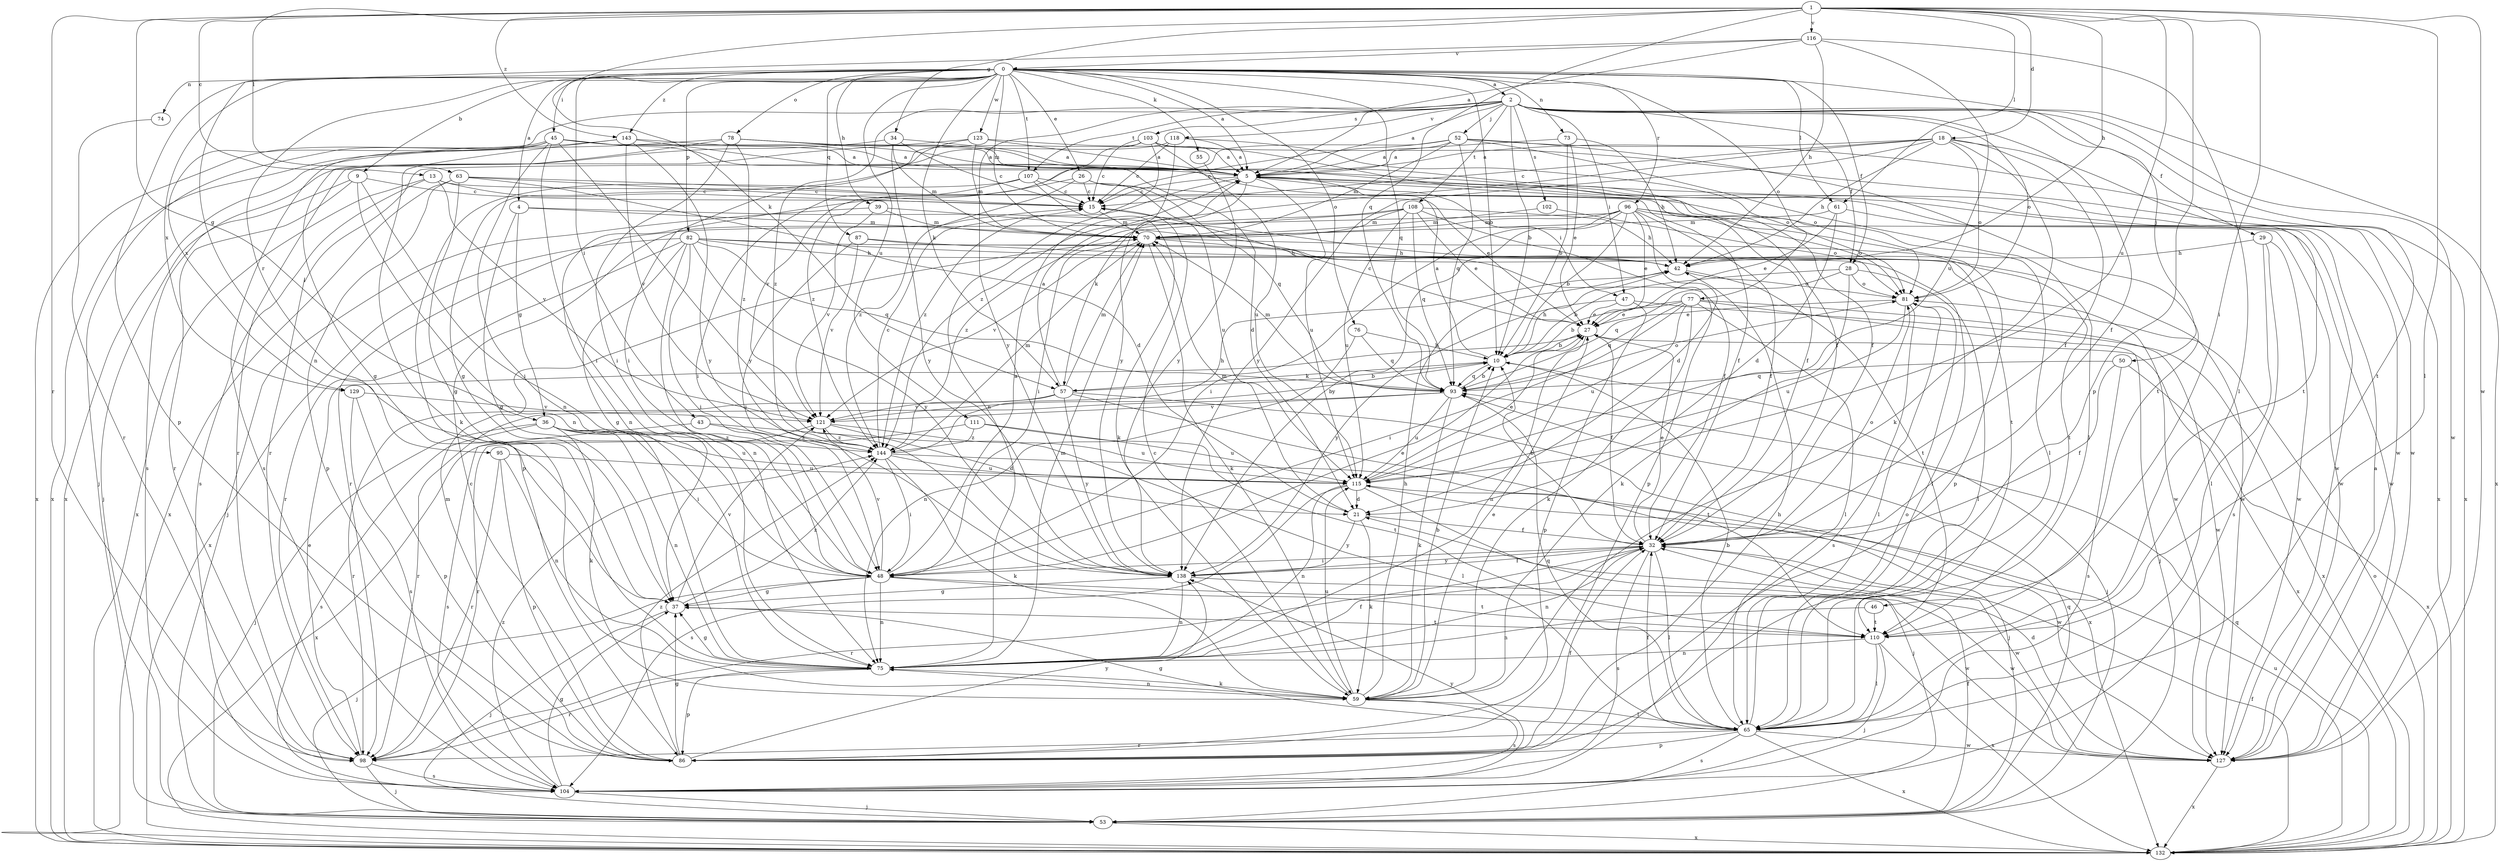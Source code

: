 strict digraph  {
0;
1;
2;
4;
5;
9;
10;
13;
15;
18;
21;
26;
27;
28;
29;
32;
34;
36;
37;
39;
42;
43;
45;
46;
47;
48;
50;
52;
53;
55;
57;
59;
61;
63;
65;
70;
73;
74;
75;
76;
77;
78;
81;
82;
86;
87;
93;
95;
96;
98;
102;
103;
104;
107;
108;
110;
111;
115;
116;
118;
121;
123;
127;
129;
132;
138;
143;
144;
0 -> 2  [label=a];
0 -> 4  [label=a];
0 -> 5  [label=a];
0 -> 9  [label=b];
0 -> 10  [label=b];
0 -> 26  [label=e];
0 -> 28  [label=f];
0 -> 39  [label=h];
0 -> 43  [label=i];
0 -> 45  [label=i];
0 -> 50  [label=j];
0 -> 55  [label=k];
0 -> 57  [label=k];
0 -> 61  [label=l];
0 -> 70  [label=m];
0 -> 73  [label=n];
0 -> 74  [label=n];
0 -> 76  [label=o];
0 -> 77  [label=o];
0 -> 78  [label=o];
0 -> 82  [label=p];
0 -> 86  [label=p];
0 -> 87  [label=q];
0 -> 93  [label=q];
0 -> 95  [label=r];
0 -> 96  [label=r];
0 -> 107  [label=t];
0 -> 111  [label=u];
0 -> 123  [label=w];
0 -> 129  [label=x];
0 -> 143  [label=z];
1 -> 13  [label=c];
1 -> 18  [label=d];
1 -> 34  [label=g];
1 -> 36  [label=g];
1 -> 42  [label=h];
1 -> 46  [label=i];
1 -> 57  [label=k];
1 -> 61  [label=l];
1 -> 63  [label=l];
1 -> 65  [label=l];
1 -> 86  [label=p];
1 -> 93  [label=q];
1 -> 98  [label=r];
1 -> 115  [label=u];
1 -> 116  [label=v];
1 -> 127  [label=w];
1 -> 143  [label=z];
2 -> 5  [label=a];
2 -> 10  [label=b];
2 -> 28  [label=f];
2 -> 29  [label=f];
2 -> 32  [label=f];
2 -> 47  [label=i];
2 -> 52  [label=j];
2 -> 81  [label=o];
2 -> 102  [label=s];
2 -> 103  [label=s];
2 -> 107  [label=t];
2 -> 108  [label=t];
2 -> 110  [label=t];
2 -> 118  [label=v];
2 -> 127  [label=w];
2 -> 129  [label=x];
2 -> 132  [label=x];
2 -> 138  [label=y];
2 -> 144  [label=z];
4 -> 36  [label=g];
4 -> 37  [label=g];
4 -> 70  [label=m];
4 -> 110  [label=t];
5 -> 15  [label=c];
5 -> 47  [label=i];
5 -> 57  [label=k];
5 -> 65  [label=l];
5 -> 115  [label=u];
5 -> 127  [label=w];
5 -> 144  [label=z];
9 -> 15  [label=c];
9 -> 48  [label=i];
9 -> 53  [label=j];
9 -> 75  [label=n];
9 -> 98  [label=r];
10 -> 5  [label=a];
10 -> 42  [label=h];
10 -> 53  [label=j];
10 -> 57  [label=k];
10 -> 93  [label=q];
13 -> 15  [label=c];
13 -> 32  [label=f];
13 -> 104  [label=s];
13 -> 121  [label=v];
13 -> 132  [label=x];
15 -> 70  [label=m];
18 -> 5  [label=a];
18 -> 15  [label=c];
18 -> 32  [label=f];
18 -> 42  [label=h];
18 -> 59  [label=k];
18 -> 81  [label=o];
18 -> 110  [label=t];
18 -> 138  [label=y];
18 -> 144  [label=z];
21 -> 32  [label=f];
21 -> 59  [label=k];
21 -> 70  [label=m];
21 -> 138  [label=y];
26 -> 15  [label=c];
26 -> 32  [label=f];
26 -> 75  [label=n];
26 -> 93  [label=q];
26 -> 144  [label=z];
27 -> 10  [label=b];
27 -> 15  [label=c];
27 -> 32  [label=f];
27 -> 75  [label=n];
27 -> 132  [label=x];
28 -> 10  [label=b];
28 -> 59  [label=k];
28 -> 65  [label=l];
28 -> 81  [label=o];
28 -> 93  [label=q];
29 -> 42  [label=h];
29 -> 65  [label=l];
29 -> 104  [label=s];
29 -> 127  [label=w];
32 -> 10  [label=b];
32 -> 27  [label=e];
32 -> 48  [label=i];
32 -> 65  [label=l];
32 -> 75  [label=n];
32 -> 81  [label=o];
32 -> 98  [label=r];
32 -> 104  [label=s];
32 -> 127  [label=w];
32 -> 138  [label=y];
34 -> 5  [label=a];
34 -> 15  [label=c];
34 -> 70  [label=m];
34 -> 104  [label=s];
34 -> 138  [label=y];
36 -> 48  [label=i];
36 -> 53  [label=j];
36 -> 59  [label=k];
36 -> 75  [label=n];
36 -> 104  [label=s];
36 -> 115  [label=u];
36 -> 144  [label=z];
37 -> 53  [label=j];
37 -> 110  [label=t];
37 -> 121  [label=v];
37 -> 144  [label=z];
39 -> 32  [label=f];
39 -> 53  [label=j];
39 -> 70  [label=m];
39 -> 121  [label=v];
42 -> 81  [label=o];
42 -> 110  [label=t];
43 -> 65  [label=l];
43 -> 104  [label=s];
43 -> 144  [label=z];
45 -> 5  [label=a];
45 -> 21  [label=d];
45 -> 48  [label=i];
45 -> 53  [label=j];
45 -> 75  [label=n];
45 -> 104  [label=s];
45 -> 127  [label=w];
45 -> 132  [label=x];
45 -> 138  [label=y];
46 -> 75  [label=n];
46 -> 110  [label=t];
47 -> 27  [label=e];
47 -> 86  [label=p];
47 -> 132  [label=x];
47 -> 138  [label=y];
48 -> 5  [label=a];
48 -> 27  [label=e];
48 -> 37  [label=g];
48 -> 53  [label=j];
48 -> 75  [label=n];
48 -> 110  [label=t];
48 -> 121  [label=v];
48 -> 127  [label=w];
50 -> 32  [label=f];
50 -> 93  [label=q];
50 -> 104  [label=s];
50 -> 132  [label=x];
52 -> 5  [label=a];
52 -> 15  [label=c];
52 -> 65  [label=l];
52 -> 70  [label=m];
52 -> 93  [label=q];
52 -> 110  [label=t];
52 -> 121  [label=v];
52 -> 132  [label=x];
53 -> 32  [label=f];
53 -> 93  [label=q];
53 -> 132  [label=x];
55 -> 138  [label=y];
57 -> 5  [label=a];
57 -> 10  [label=b];
57 -> 70  [label=m];
57 -> 98  [label=r];
57 -> 110  [label=t];
57 -> 121  [label=v];
57 -> 132  [label=x];
57 -> 138  [label=y];
59 -> 10  [label=b];
59 -> 15  [label=c];
59 -> 27  [label=e];
59 -> 42  [label=h];
59 -> 65  [label=l];
59 -> 75  [label=n];
59 -> 104  [label=s];
59 -> 115  [label=u];
61 -> 21  [label=d];
61 -> 27  [label=e];
61 -> 70  [label=m];
61 -> 127  [label=w];
63 -> 15  [label=c];
63 -> 21  [label=d];
63 -> 27  [label=e];
63 -> 37  [label=g];
63 -> 86  [label=p];
63 -> 132  [label=x];
65 -> 10  [label=b];
65 -> 32  [label=f];
65 -> 37  [label=g];
65 -> 81  [label=o];
65 -> 86  [label=p];
65 -> 93  [label=q];
65 -> 98  [label=r];
65 -> 104  [label=s];
65 -> 127  [label=w];
65 -> 132  [label=x];
70 -> 42  [label=h];
70 -> 59  [label=k];
70 -> 110  [label=t];
70 -> 121  [label=v];
73 -> 5  [label=a];
73 -> 10  [label=b];
73 -> 27  [label=e];
73 -> 42  [label=h];
74 -> 98  [label=r];
75 -> 32  [label=f];
75 -> 37  [label=g];
75 -> 59  [label=k];
75 -> 70  [label=m];
75 -> 86  [label=p];
75 -> 98  [label=r];
76 -> 10  [label=b];
76 -> 75  [label=n];
76 -> 93  [label=q];
77 -> 10  [label=b];
77 -> 27  [label=e];
77 -> 48  [label=i];
77 -> 53  [label=j];
77 -> 59  [label=k];
77 -> 65  [label=l];
77 -> 93  [label=q];
77 -> 115  [label=u];
77 -> 127  [label=w];
78 -> 5  [label=a];
78 -> 37  [label=g];
78 -> 48  [label=i];
78 -> 81  [label=o];
78 -> 127  [label=w];
78 -> 132  [label=x];
78 -> 144  [label=z];
81 -> 27  [label=e];
81 -> 65  [label=l];
81 -> 104  [label=s];
81 -> 115  [label=u];
82 -> 37  [label=g];
82 -> 42  [label=h];
82 -> 48  [label=i];
82 -> 65  [label=l];
82 -> 75  [label=n];
82 -> 93  [label=q];
82 -> 98  [label=r];
82 -> 127  [label=w];
82 -> 132  [label=x];
82 -> 138  [label=y];
86 -> 15  [label=c];
86 -> 32  [label=f];
86 -> 37  [label=g];
86 -> 42  [label=h];
86 -> 70  [label=m];
86 -> 138  [label=y];
86 -> 144  [label=z];
87 -> 42  [label=h];
87 -> 48  [label=i];
87 -> 121  [label=v];
87 -> 127  [label=w];
93 -> 10  [label=b];
93 -> 59  [label=k];
93 -> 70  [label=m];
93 -> 81  [label=o];
93 -> 98  [label=r];
93 -> 115  [label=u];
93 -> 121  [label=v];
95 -> 75  [label=n];
95 -> 86  [label=p];
95 -> 98  [label=r];
95 -> 115  [label=u];
96 -> 10  [label=b];
96 -> 21  [label=d];
96 -> 27  [label=e];
96 -> 32  [label=f];
96 -> 48  [label=i];
96 -> 70  [label=m];
96 -> 81  [label=o];
96 -> 86  [label=p];
96 -> 98  [label=r];
96 -> 127  [label=w];
96 -> 138  [label=y];
98 -> 27  [label=e];
98 -> 53  [label=j];
98 -> 104  [label=s];
102 -> 70  [label=m];
102 -> 81  [label=o];
103 -> 5  [label=a];
103 -> 15  [label=c];
103 -> 37  [label=g];
103 -> 75  [label=n];
103 -> 115  [label=u];
103 -> 132  [label=x];
103 -> 144  [label=z];
104 -> 37  [label=g];
104 -> 53  [label=j];
104 -> 138  [label=y];
104 -> 144  [label=z];
107 -> 15  [label=c];
107 -> 48  [label=i];
107 -> 59  [label=k];
107 -> 86  [label=p];
107 -> 115  [label=u];
108 -> 27  [label=e];
108 -> 42  [label=h];
108 -> 48  [label=i];
108 -> 70  [label=m];
108 -> 86  [label=p];
108 -> 93  [label=q];
108 -> 115  [label=u];
108 -> 144  [label=z];
110 -> 53  [label=j];
110 -> 65  [label=l];
110 -> 75  [label=n];
110 -> 132  [label=x];
111 -> 98  [label=r];
111 -> 110  [label=t];
111 -> 115  [label=u];
111 -> 144  [label=z];
115 -> 21  [label=d];
115 -> 27  [label=e];
115 -> 53  [label=j];
115 -> 75  [label=n];
115 -> 104  [label=s];
115 -> 127  [label=w];
116 -> 5  [label=a];
116 -> 42  [label=h];
116 -> 65  [label=l];
116 -> 75  [label=n];
116 -> 115  [label=u];
116 -> 0  [label=v];
118 -> 5  [label=a];
118 -> 15  [label=c];
118 -> 81  [label=o];
118 -> 98  [label=r];
118 -> 138  [label=y];
121 -> 10  [label=b];
121 -> 21  [label=d];
121 -> 115  [label=u];
121 -> 132  [label=x];
121 -> 144  [label=z];
123 -> 5  [label=a];
123 -> 32  [label=f];
123 -> 48  [label=i];
123 -> 70  [label=m];
123 -> 98  [label=r];
127 -> 5  [label=a];
127 -> 21  [label=d];
127 -> 132  [label=x];
129 -> 86  [label=p];
129 -> 104  [label=s];
129 -> 121  [label=v];
132 -> 32  [label=f];
132 -> 81  [label=o];
132 -> 93  [label=q];
132 -> 115  [label=u];
138 -> 32  [label=f];
138 -> 37  [label=g];
138 -> 75  [label=n];
138 -> 127  [label=w];
143 -> 5  [label=a];
143 -> 32  [label=f];
143 -> 59  [label=k];
143 -> 121  [label=v];
143 -> 132  [label=x];
143 -> 138  [label=y];
144 -> 15  [label=c];
144 -> 42  [label=h];
144 -> 48  [label=i];
144 -> 53  [label=j];
144 -> 59  [label=k];
144 -> 70  [label=m];
144 -> 115  [label=u];
}
